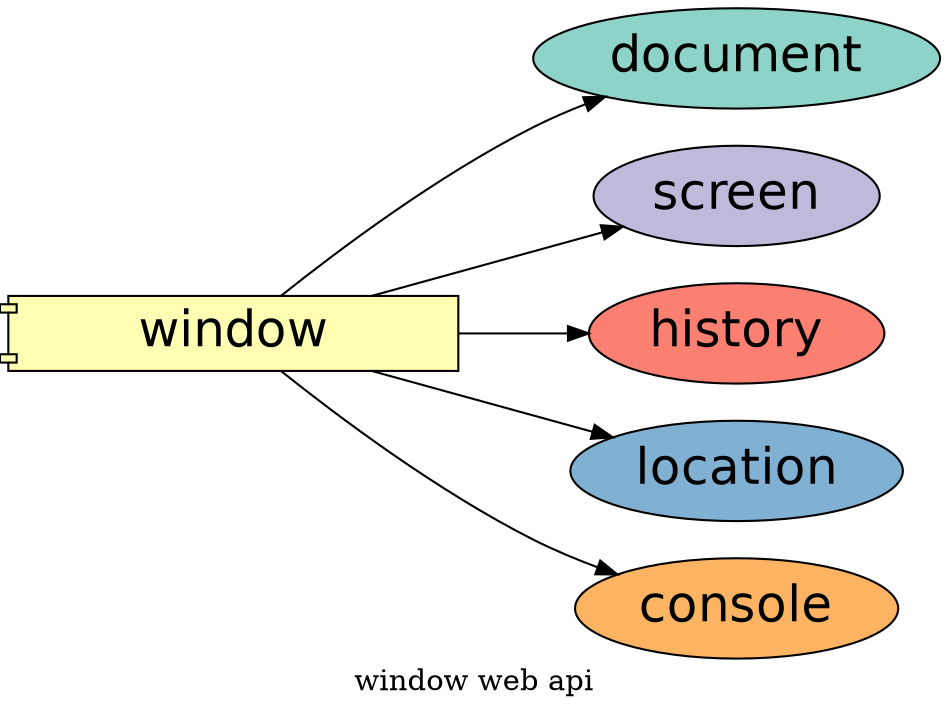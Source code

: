 digraph {
  label="window web api"
  bgcolor=none
  rankdir="LR"

  node [fontsize=24, colorscheme=set312, style=filled]
  node [fontname=Helvetica]

  window [fillcolor=2 shape=component width=3]
  document [fillcolor=1]
  screen [fillcolor=3]
  history [fillcolor=4]
  location [fillcolor=5]
  console [fillcolor=6]

  edge [style=solid color=black]
  window -> document
  window -> screen
  window -> history
  window -> location
  window -> console
}
